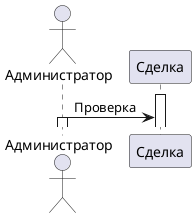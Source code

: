 @startuml
actor Администратор
participant Сделка

activate Сделка

Администратор -> Сделка : Проверка
activate Администратор

@enduml